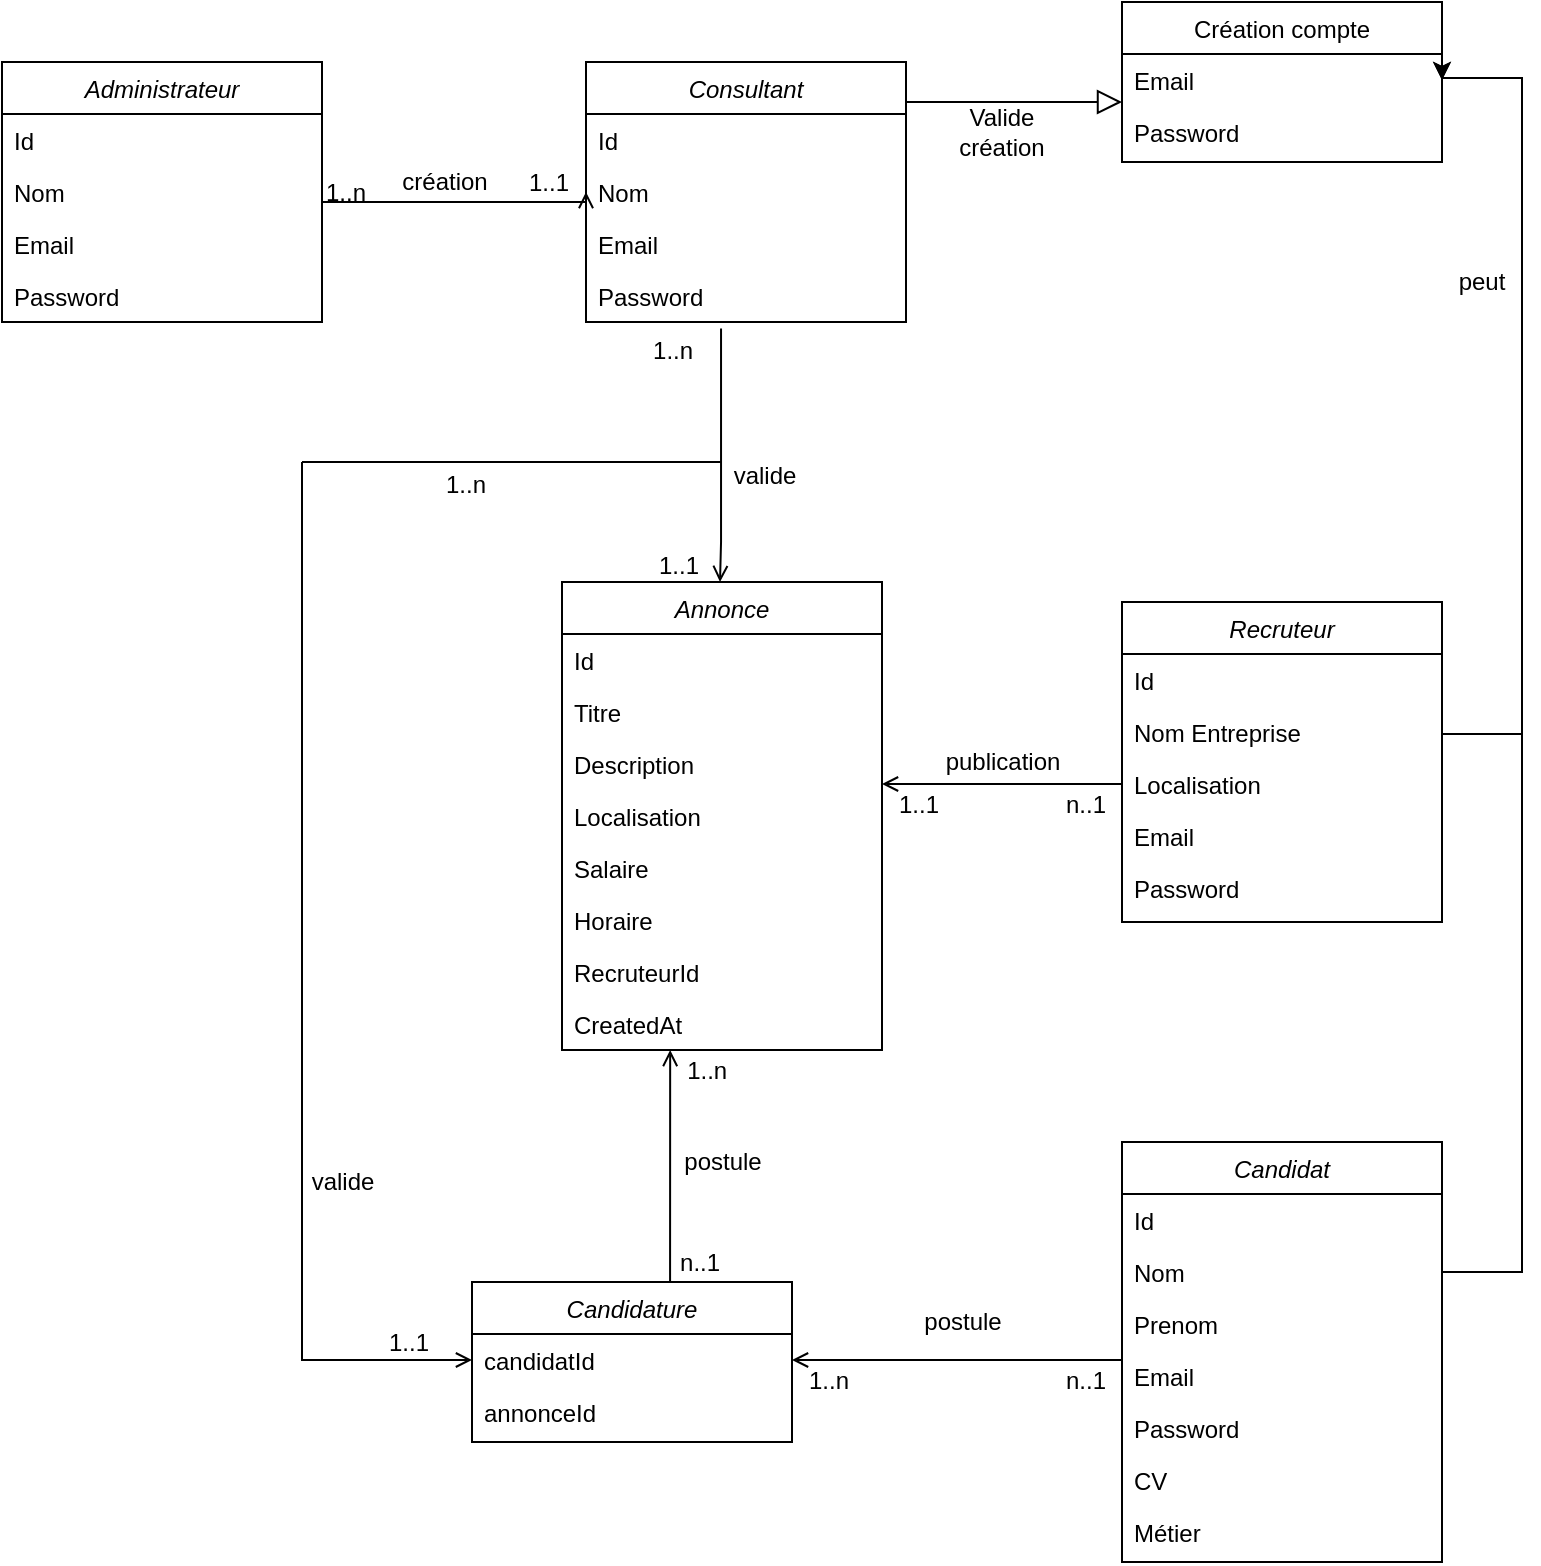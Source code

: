 <mxfile version="12.2.4" pages="1"><diagram id="C5RBs43oDa-KdzZeNtuy" name="Page-1"><mxGraphModel dx="806" dy="304" grid="1" gridSize="10" guides="1" tooltips="1" connect="1" arrows="1" fold="1" page="1" pageScale="1" pageWidth="827" pageHeight="1169" math="0" shadow="0"><root><mxCell id="WIyWlLk6GJQsqaUBKTNV-0"/><mxCell id="WIyWlLk6GJQsqaUBKTNV-1" parent="WIyWlLk6GJQsqaUBKTNV-0"/><mxCell id="zkfFHV4jXpPFQw0GAbJ--0" value="Administrateur" style="swimlane;fontStyle=2;align=center;verticalAlign=top;childLayout=stackLayout;horizontal=1;startSize=26;horizontalStack=0;resizeParent=1;resizeLast=0;collapsible=1;marginBottom=0;rounded=0;shadow=0;strokeWidth=1;" parent="WIyWlLk6GJQsqaUBKTNV-1" vertex="1"><mxGeometry x="40" y="240" width="160" height="130" as="geometry"><mxRectangle x="230" y="140" width="160" height="26" as="alternateBounds"/></mxGeometry></mxCell><mxCell id="zkfFHV4jXpPFQw0GAbJ--1" value="Id" style="text;align=left;verticalAlign=top;spacingLeft=4;spacingRight=4;overflow=hidden;rotatable=0;points=[[0,0.5],[1,0.5]];portConstraint=eastwest;" parent="zkfFHV4jXpPFQw0GAbJ--0" vertex="1"><mxGeometry y="26" width="160" height="26" as="geometry"/></mxCell><mxCell id="zkfFHV4jXpPFQw0GAbJ--2" value="Nom" style="text;align=left;verticalAlign=top;spacingLeft=4;spacingRight=4;overflow=hidden;rotatable=0;points=[[0,0.5],[1,0.5]];portConstraint=eastwest;rounded=0;shadow=0;html=0;" parent="zkfFHV4jXpPFQw0GAbJ--0" vertex="1"><mxGeometry y="52" width="160" height="26" as="geometry"/></mxCell><mxCell id="zkfFHV4jXpPFQw0GAbJ--5" value="Email" style="text;align=left;verticalAlign=top;spacingLeft=4;spacingRight=4;overflow=hidden;rotatable=0;points=[[0,0.5],[1,0.5]];portConstraint=eastwest;" parent="zkfFHV4jXpPFQw0GAbJ--0" vertex="1"><mxGeometry y="78" width="160" height="26" as="geometry"/></mxCell><mxCell id="gV3P8yYmzxXZc25CLEeH-0" value="Password" style="text;align=left;verticalAlign=top;spacingLeft=4;spacingRight=4;overflow=hidden;rotatable=0;points=[[0,0.5],[1,0.5]];portConstraint=eastwest;" parent="zkfFHV4jXpPFQw0GAbJ--0" vertex="1"><mxGeometry y="104" width="160" height="26" as="geometry"/></mxCell><mxCell id="zkfFHV4jXpPFQw0GAbJ--26" value="" style="endArrow=open;shadow=0;strokeWidth=1;rounded=0;endFill=1;edgeStyle=elbowEdgeStyle;elbow=vertical;entryX=0;entryY=0.5;entryDx=0;entryDy=0;" parent="WIyWlLk6GJQsqaUBKTNV-1" source="zkfFHV4jXpPFQw0GAbJ--0" target="gV3P8yYmzxXZc25CLEeH-4" edge="1"><mxGeometry x="0.5" y="41" relative="1" as="geometry"><mxPoint x="340" y="392" as="sourcePoint"/><mxPoint x="468" y="370" as="targetPoint"/><mxPoint x="-40" y="32" as="offset"/><Array as="points"><mxPoint x="410" y="310"/></Array></mxGeometry></mxCell><mxCell id="zkfFHV4jXpPFQw0GAbJ--27" value="1..n" style="resizable=0;align=left;verticalAlign=bottom;labelBackgroundColor=none;fontSize=12;" parent="zkfFHV4jXpPFQw0GAbJ--26" connectable="0" vertex="1"><mxGeometry x="-1" relative="1" as="geometry"><mxPoint y="4" as="offset"/></mxGeometry></mxCell><mxCell id="zkfFHV4jXpPFQw0GAbJ--28" value="1..1" style="resizable=0;align=right;verticalAlign=bottom;labelBackgroundColor=none;fontSize=12;" parent="zkfFHV4jXpPFQw0GAbJ--26" connectable="0" vertex="1"><mxGeometry x="1" relative="1" as="geometry"><mxPoint x="-7" y="4" as="offset"/></mxGeometry></mxCell><mxCell id="zkfFHV4jXpPFQw0GAbJ--29" value="création" style="text;html=1;resizable=0;points=[];;align=center;verticalAlign=middle;labelBackgroundColor=none;rounded=0;shadow=0;strokeWidth=1;fontSize=12;" parent="zkfFHV4jXpPFQw0GAbJ--26" vertex="1" connectable="0"><mxGeometry x="0.5" y="49" relative="1" as="geometry"><mxPoint x="-42" y="39" as="offset"/></mxGeometry></mxCell><mxCell id="gV3P8yYmzxXZc25CLEeH-2" value="Consultant" style="swimlane;fontStyle=2;align=center;verticalAlign=top;childLayout=stackLayout;horizontal=1;startSize=26;horizontalStack=0;resizeParent=1;resizeLast=0;collapsible=1;marginBottom=0;rounded=0;shadow=0;strokeWidth=1;" parent="WIyWlLk6GJQsqaUBKTNV-1" vertex="1"><mxGeometry x="332" y="240" width="160" height="130" as="geometry"><mxRectangle x="230" y="140" width="160" height="26" as="alternateBounds"/></mxGeometry></mxCell><mxCell id="gV3P8yYmzxXZc25CLEeH-3" value="Id" style="text;align=left;verticalAlign=top;spacingLeft=4;spacingRight=4;overflow=hidden;rotatable=0;points=[[0,0.5],[1,0.5]];portConstraint=eastwest;" parent="gV3P8yYmzxXZc25CLEeH-2" vertex="1"><mxGeometry y="26" width="160" height="26" as="geometry"/></mxCell><mxCell id="gV3P8yYmzxXZc25CLEeH-4" value="Nom" style="text;align=left;verticalAlign=top;spacingLeft=4;spacingRight=4;overflow=hidden;rotatable=0;points=[[0,0.5],[1,0.5]];portConstraint=eastwest;rounded=0;shadow=0;html=0;" parent="gV3P8yYmzxXZc25CLEeH-2" vertex="1"><mxGeometry y="52" width="160" height="26" as="geometry"/></mxCell><mxCell id="gV3P8yYmzxXZc25CLEeH-6" value="Email" style="text;align=left;verticalAlign=top;spacingLeft=4;spacingRight=4;overflow=hidden;rotatable=0;points=[[0,0.5],[1,0.5]];portConstraint=eastwest;" parent="gV3P8yYmzxXZc25CLEeH-2" vertex="1"><mxGeometry y="78" width="160" height="26" as="geometry"/></mxCell><mxCell id="gV3P8yYmzxXZc25CLEeH-8" value="Password" style="text;align=left;verticalAlign=top;spacingLeft=4;spacingRight=4;overflow=hidden;rotatable=0;points=[[0,0.5],[1,0.5]];portConstraint=eastwest;" parent="gV3P8yYmzxXZc25CLEeH-2" vertex="1"><mxGeometry y="104" width="160" height="26" as="geometry"/></mxCell><mxCell id="gV3P8yYmzxXZc25CLEeH-18" value="Recruteur" style="swimlane;fontStyle=2;align=center;verticalAlign=top;childLayout=stackLayout;horizontal=1;startSize=26;horizontalStack=0;resizeParent=1;resizeLast=0;collapsible=1;marginBottom=0;rounded=0;shadow=0;strokeWidth=1;" parent="WIyWlLk6GJQsqaUBKTNV-1" vertex="1"><mxGeometry x="600" y="510" width="160" height="160" as="geometry"><mxRectangle x="230" y="140" width="160" height="26" as="alternateBounds"/></mxGeometry></mxCell><mxCell id="gV3P8yYmzxXZc25CLEeH-19" value="Id" style="text;align=left;verticalAlign=top;spacingLeft=4;spacingRight=4;overflow=hidden;rotatable=0;points=[[0,0.5],[1,0.5]];portConstraint=eastwest;" parent="gV3P8yYmzxXZc25CLEeH-18" vertex="1"><mxGeometry y="26" width="160" height="26" as="geometry"/></mxCell><mxCell id="gV3P8yYmzxXZc25CLEeH-20" value="Nom Entreprise" style="text;align=left;verticalAlign=top;spacingLeft=4;spacingRight=4;overflow=hidden;rotatable=0;points=[[0,0.5],[1,0.5]];portConstraint=eastwest;rounded=0;shadow=0;html=0;" parent="gV3P8yYmzxXZc25CLEeH-18" vertex="1"><mxGeometry y="52" width="160" height="26" as="geometry"/></mxCell><mxCell id="gV3P8yYmzxXZc25CLEeH-41" value="Localisation" style="text;align=left;verticalAlign=top;spacingLeft=4;spacingRight=4;overflow=hidden;rotatable=0;points=[[0,0.5],[1,0.5]];portConstraint=eastwest;" parent="gV3P8yYmzxXZc25CLEeH-18" vertex="1"><mxGeometry y="78" width="160" height="26" as="geometry"/></mxCell><mxCell id="gV3P8yYmzxXZc25CLEeH-22" value="Email" style="text;align=left;verticalAlign=top;spacingLeft=4;spacingRight=4;overflow=hidden;rotatable=0;points=[[0,0.5],[1,0.5]];portConstraint=eastwest;" parent="gV3P8yYmzxXZc25CLEeH-18" vertex="1"><mxGeometry y="104" width="160" height="26" as="geometry"/></mxCell><mxCell id="gV3P8yYmzxXZc25CLEeH-23" value="Password" style="text;align=left;verticalAlign=top;spacingLeft=4;spacingRight=4;overflow=hidden;rotatable=0;points=[[0,0.5],[1,0.5]];portConstraint=eastwest;" parent="gV3P8yYmzxXZc25CLEeH-18" vertex="1"><mxGeometry y="130" width="160" height="26" as="geometry"/></mxCell><mxCell id="gV3P8yYmzxXZc25CLEeH-34" value="Candidat" style="swimlane;fontStyle=2;align=center;verticalAlign=top;childLayout=stackLayout;horizontal=1;startSize=26;horizontalStack=0;resizeParent=1;resizeLast=0;collapsible=1;marginBottom=0;rounded=0;shadow=0;strokeWidth=1;" parent="WIyWlLk6GJQsqaUBKTNV-1" vertex="1"><mxGeometry x="600" y="780" width="160" height="210" as="geometry"><mxRectangle x="230" y="140" width="160" height="26" as="alternateBounds"/></mxGeometry></mxCell><mxCell id="gV3P8yYmzxXZc25CLEeH-35" value="Id" style="text;align=left;verticalAlign=top;spacingLeft=4;spacingRight=4;overflow=hidden;rotatable=0;points=[[0,0.5],[1,0.5]];portConstraint=eastwest;" parent="gV3P8yYmzxXZc25CLEeH-34" vertex="1"><mxGeometry y="26" width="160" height="26" as="geometry"/></mxCell><mxCell id="gV3P8yYmzxXZc25CLEeH-36" value="Nom" style="text;align=left;verticalAlign=top;spacingLeft=4;spacingRight=4;overflow=hidden;rotatable=0;points=[[0,0.5],[1,0.5]];portConstraint=eastwest;rounded=0;shadow=0;html=0;" parent="gV3P8yYmzxXZc25CLEeH-34" vertex="1"><mxGeometry y="52" width="160" height="26" as="geometry"/></mxCell><mxCell id="gV3P8yYmzxXZc25CLEeH-37" value="Prenom" style="text;align=left;verticalAlign=top;spacingLeft=4;spacingRight=4;overflow=hidden;rotatable=0;points=[[0,0.5],[1,0.5]];portConstraint=eastwest;rounded=0;shadow=0;html=0;" parent="gV3P8yYmzxXZc25CLEeH-34" vertex="1"><mxGeometry y="78" width="160" height="26" as="geometry"/></mxCell><mxCell id="gV3P8yYmzxXZc25CLEeH-38" value="Email" style="text;align=left;verticalAlign=top;spacingLeft=4;spacingRight=4;overflow=hidden;rotatable=0;points=[[0,0.5],[1,0.5]];portConstraint=eastwest;" parent="gV3P8yYmzxXZc25CLEeH-34" vertex="1"><mxGeometry y="104" width="160" height="26" as="geometry"/></mxCell><mxCell id="gV3P8yYmzxXZc25CLEeH-39" value="Password" style="text;align=left;verticalAlign=top;spacingLeft=4;spacingRight=4;overflow=hidden;rotatable=0;points=[[0,0.5],[1,0.5]];portConstraint=eastwest;" parent="gV3P8yYmzxXZc25CLEeH-34" vertex="1"><mxGeometry y="130" width="160" height="26" as="geometry"/></mxCell><mxCell id="gV3P8yYmzxXZc25CLEeH-81" value="CV" style="text;align=left;verticalAlign=top;spacingLeft=4;spacingRight=4;overflow=hidden;rotatable=0;points=[[0,0.5],[1,0.5]];portConstraint=eastwest;" parent="gV3P8yYmzxXZc25CLEeH-34" vertex="1"><mxGeometry y="156" width="160" height="26" as="geometry"/></mxCell><mxCell id="13" value="Métier" style="text;align=left;verticalAlign=top;spacingLeft=4;spacingRight=4;overflow=hidden;rotatable=0;points=[[0,0.5],[1,0.5]];portConstraint=eastwest;" parent="gV3P8yYmzxXZc25CLEeH-34" vertex="1"><mxGeometry y="182" width="160" height="26" as="geometry"/></mxCell><mxCell id="gV3P8yYmzxXZc25CLEeH-42" value="Annonce" style="swimlane;fontStyle=2;align=center;verticalAlign=top;childLayout=stackLayout;horizontal=1;startSize=26;horizontalStack=0;resizeParent=1;resizeLast=0;collapsible=1;marginBottom=0;rounded=0;shadow=0;strokeWidth=1;" parent="WIyWlLk6GJQsqaUBKTNV-1" vertex="1"><mxGeometry x="320" y="500" width="160" height="234" as="geometry"><mxRectangle x="230" y="140" width="160" height="26" as="alternateBounds"/></mxGeometry></mxCell><mxCell id="gV3P8yYmzxXZc25CLEeH-43" value="Id" style="text;align=left;verticalAlign=top;spacingLeft=4;spacingRight=4;overflow=hidden;rotatable=0;points=[[0,0.5],[1,0.5]];portConstraint=eastwest;" parent="gV3P8yYmzxXZc25CLEeH-42" vertex="1"><mxGeometry y="26" width="160" height="26" as="geometry"/></mxCell><mxCell id="gV3P8yYmzxXZc25CLEeH-44" value="Titre" style="text;align=left;verticalAlign=top;spacingLeft=4;spacingRight=4;overflow=hidden;rotatable=0;points=[[0,0.5],[1,0.5]];portConstraint=eastwest;rounded=0;shadow=0;html=0;" parent="gV3P8yYmzxXZc25CLEeH-42" vertex="1"><mxGeometry y="52" width="160" height="26" as="geometry"/></mxCell><mxCell id="gV3P8yYmzxXZc25CLEeH-49" value="Description" style="text;align=left;verticalAlign=top;spacingLeft=4;spacingRight=4;overflow=hidden;rotatable=0;points=[[0,0.5],[1,0.5]];portConstraint=eastwest;" parent="gV3P8yYmzxXZc25CLEeH-42" vertex="1"><mxGeometry y="78" width="160" height="26" as="geometry"/></mxCell><mxCell id="gV3P8yYmzxXZc25CLEeH-45" value="Localisation" style="text;align=left;verticalAlign=top;spacingLeft=4;spacingRight=4;overflow=hidden;rotatable=0;points=[[0,0.5],[1,0.5]];portConstraint=eastwest;rounded=0;shadow=0;html=0;" parent="gV3P8yYmzxXZc25CLEeH-42" vertex="1"><mxGeometry y="104" width="160" height="26" as="geometry"/></mxCell><mxCell id="gV3P8yYmzxXZc25CLEeH-46" value="Salaire" style="text;align=left;verticalAlign=top;spacingLeft=4;spacingRight=4;overflow=hidden;rotatable=0;points=[[0,0.5],[1,0.5]];portConstraint=eastwest;" parent="gV3P8yYmzxXZc25CLEeH-42" vertex="1"><mxGeometry y="130" width="160" height="26" as="geometry"/></mxCell><mxCell id="gV3P8yYmzxXZc25CLEeH-47" value="Horaire" style="text;align=left;verticalAlign=top;spacingLeft=4;spacingRight=4;overflow=hidden;rotatable=0;points=[[0,0.5],[1,0.5]];portConstraint=eastwest;" parent="gV3P8yYmzxXZc25CLEeH-42" vertex="1"><mxGeometry y="156" width="160" height="26" as="geometry"/></mxCell><mxCell id="0" value="RecruteurId" style="text;align=left;verticalAlign=top;spacingLeft=4;spacingRight=4;overflow=hidden;rotatable=0;points=[[0,0.5],[1,0.5]];portConstraint=eastwest;" parent="gV3P8yYmzxXZc25CLEeH-42" vertex="1"><mxGeometry y="182" width="160" height="26" as="geometry"/></mxCell><mxCell id="12" value="CreatedAt" style="text;align=left;verticalAlign=top;spacingLeft=4;spacingRight=4;overflow=hidden;rotatable=0;points=[[0,0.5],[1,0.5]];portConstraint=eastwest;" parent="gV3P8yYmzxXZc25CLEeH-42" vertex="1"><mxGeometry y="208" width="160" height="26" as="geometry"/></mxCell><mxCell id="gV3P8yYmzxXZc25CLEeH-50" value="" style="endArrow=open;shadow=0;strokeWidth=1;rounded=0;endFill=1;edgeStyle=elbowEdgeStyle;elbow=vertical;exitX=0;exitY=0.5;exitDx=0;exitDy=0;" parent="WIyWlLk6GJQsqaUBKTNV-1" source="gV3P8yYmzxXZc25CLEeH-41" edge="1"><mxGeometry x="0.5" y="41" relative="1" as="geometry"><mxPoint x="468" y="438" as="sourcePoint"/><mxPoint x="480" y="601" as="targetPoint"/><mxPoint x="-40" y="32" as="offset"/><Array as="points"><mxPoint x="560" y="601"/></Array></mxGeometry></mxCell><mxCell id="gV3P8yYmzxXZc25CLEeH-51" value="n..1" style="resizable=0;align=left;verticalAlign=bottom;labelBackgroundColor=none;fontSize=12;" parent="gV3P8yYmzxXZc25CLEeH-50" connectable="0" vertex="1"><mxGeometry x="-1" relative="1" as="geometry"><mxPoint x="-30" y="19" as="offset"/></mxGeometry></mxCell><mxCell id="gV3P8yYmzxXZc25CLEeH-52" value="1..1" style="resizable=0;align=right;verticalAlign=bottom;labelBackgroundColor=none;fontSize=12;" parent="gV3P8yYmzxXZc25CLEeH-50" connectable="0" vertex="1"><mxGeometry x="1" relative="1" as="geometry"><mxPoint x="30" y="19" as="offset"/></mxGeometry></mxCell><mxCell id="gV3P8yYmzxXZc25CLEeH-53" value="publication" style="text;html=1;resizable=0;points=[];;align=center;verticalAlign=middle;labelBackgroundColor=none;rounded=0;shadow=0;strokeWidth=1;fontSize=12;" parent="gV3P8yYmzxXZc25CLEeH-50" vertex="1" connectable="0"><mxGeometry x="0.5" y="49" relative="1" as="geometry"><mxPoint x="30" y="-60" as="offset"/></mxGeometry></mxCell><mxCell id="gV3P8yYmzxXZc25CLEeH-71" value="" style="endArrow=open;shadow=0;strokeWidth=1;rounded=0;endFill=1;edgeStyle=elbowEdgeStyle;elbow=vertical;entryX=1;entryY=0.5;entryDx=0;entryDy=0;" parent="WIyWlLk6GJQsqaUBKTNV-1" target="16" edge="1"><mxGeometry x="0.5" y="41" relative="1" as="geometry"><mxPoint x="600" y="889" as="sourcePoint"/><mxPoint x="469" y="740" as="targetPoint"/><mxPoint x="-40" y="32" as="offset"/><Array as="points"><mxPoint x="510" y="889"/><mxPoint x="530" y="790"/></Array></mxGeometry></mxCell><mxCell id="gV3P8yYmzxXZc25CLEeH-72" value="n..1" style="resizable=0;align=left;verticalAlign=bottom;labelBackgroundColor=none;fontSize=12;" parent="gV3P8yYmzxXZc25CLEeH-71" connectable="0" vertex="1"><mxGeometry x="-1" relative="1" as="geometry"><mxPoint x="-30" y="19" as="offset"/></mxGeometry></mxCell><mxCell id="gV3P8yYmzxXZc25CLEeH-73" value="1..n" style="resizable=0;align=right;verticalAlign=bottom;labelBackgroundColor=none;fontSize=12;" parent="gV3P8yYmzxXZc25CLEeH-71" connectable="0" vertex="1"><mxGeometry x="1" relative="1" as="geometry"><mxPoint x="30" y="19" as="offset"/></mxGeometry></mxCell><mxCell id="gV3P8yYmzxXZc25CLEeH-74" value="postule" style="text;html=1;resizable=0;points=[];;align=center;verticalAlign=middle;labelBackgroundColor=none;rounded=0;shadow=0;strokeWidth=1;fontSize=12;" parent="gV3P8yYmzxXZc25CLEeH-71" vertex="1" connectable="0"><mxGeometry x="0.5" y="49" relative="1" as="geometry"><mxPoint x="44" y="-68" as="offset"/></mxGeometry></mxCell><mxCell id="gV3P8yYmzxXZc25CLEeH-75" value="Création compte" style="swimlane;fontStyle=0;align=center;verticalAlign=top;childLayout=stackLayout;horizontal=1;startSize=26;horizontalStack=0;resizeParent=1;resizeLast=0;collapsible=1;marginBottom=0;rounded=0;shadow=0;strokeWidth=1;" parent="WIyWlLk6GJQsqaUBKTNV-1" vertex="1"><mxGeometry x="600" y="210" width="160" height="80" as="geometry"><mxRectangle x="340" y="380" width="170" height="26" as="alternateBounds"/></mxGeometry></mxCell><mxCell id="gV3P8yYmzxXZc25CLEeH-76" value="Email" style="text;align=left;verticalAlign=top;spacingLeft=4;spacingRight=4;overflow=hidden;rotatable=0;points=[[0,0.5],[1,0.5]];portConstraint=eastwest;" parent="gV3P8yYmzxXZc25CLEeH-75" vertex="1"><mxGeometry y="26" width="160" height="26" as="geometry"/></mxCell><mxCell id="gV3P8yYmzxXZc25CLEeH-77" value="Password" style="text;align=left;verticalAlign=top;spacingLeft=4;spacingRight=4;overflow=hidden;rotatable=0;points=[[0,0.5],[1,0.5]];portConstraint=eastwest;" parent="gV3P8yYmzxXZc25CLEeH-75" vertex="1"><mxGeometry y="52" width="160" height="26" as="geometry"/></mxCell><mxCell id="gV3P8yYmzxXZc25CLEeH-79" value="" style="endArrow=block;endSize=10;endFill=0;shadow=0;strokeWidth=1;rounded=0;edgeStyle=elbowEdgeStyle;elbow=vertical;" parent="WIyWlLk6GJQsqaUBKTNV-1" edge="1"><mxGeometry width="160" relative="1" as="geometry"><mxPoint x="492" y="260" as="sourcePoint"/><mxPoint x="600" y="260" as="targetPoint"/><Array as="points"><mxPoint x="550" y="260"/></Array></mxGeometry></mxCell><mxCell id="gV3P8yYmzxXZc25CLEeH-80" value="Valide création" style="text;html=1;strokeColor=none;fillColor=none;align=center;verticalAlign=middle;whiteSpace=wrap;rounded=0;" parent="WIyWlLk6GJQsqaUBKTNV-1" vertex="1"><mxGeometry x="510" y="260" width="60" height="30" as="geometry"/></mxCell><mxCell id="gV3P8yYmzxXZc25CLEeH-87" value="" style="endArrow=open;shadow=0;strokeWidth=1;rounded=0;endFill=1;edgeStyle=elbowEdgeStyle;elbow=vertical;exitX=0.422;exitY=1.123;exitDx=0;exitDy=0;exitPerimeter=0;" parent="WIyWlLk6GJQsqaUBKTNV-1" source="gV3P8yYmzxXZc25CLEeH-8" edge="1"><mxGeometry x="0.5" y="41" relative="1" as="geometry"><mxPoint x="399.41" y="400" as="sourcePoint"/><mxPoint x="399" y="500" as="targetPoint"/><mxPoint x="-40" y="32" as="offset"/><Array as="points"><mxPoint x="339.41" y="480"/></Array></mxGeometry></mxCell><mxCell id="gV3P8yYmzxXZc25CLEeH-88" value="1..n" style="resizable=0;align=left;verticalAlign=bottom;labelBackgroundColor=none;fontSize=12;" parent="gV3P8yYmzxXZc25CLEeH-87" connectable="0" vertex="1"><mxGeometry x="-1" relative="1" as="geometry"><mxPoint x="-36" y="20" as="offset"/></mxGeometry></mxCell><mxCell id="gV3P8yYmzxXZc25CLEeH-89" value="1..1" style="resizable=0;align=right;verticalAlign=bottom;labelBackgroundColor=none;fontSize=12;" parent="gV3P8yYmzxXZc25CLEeH-87" connectable="0" vertex="1"><mxGeometry x="1" relative="1" as="geometry"><mxPoint x="-9" y="0.5" as="offset"/></mxGeometry></mxCell><mxCell id="gV3P8yYmzxXZc25CLEeH-90" value="valide" style="text;html=1;resizable=0;points=[];;align=center;verticalAlign=middle;labelBackgroundColor=none;rounded=0;shadow=0;strokeWidth=1;fontSize=12;" parent="gV3P8yYmzxXZc25CLEeH-87" vertex="1" connectable="0"><mxGeometry x="0.5" y="49" relative="1" as="geometry"><mxPoint x="-28" y="-22" as="offset"/></mxGeometry></mxCell><mxCell id="gV3P8yYmzxXZc25CLEeH-91" value="" style="endArrow=open;shadow=0;strokeWidth=1;rounded=0;endFill=1;edgeStyle=elbowEdgeStyle;elbow=vertical;entryX=0;entryY=0.5;entryDx=0;entryDy=0;" parent="WIyWlLk6GJQsqaUBKTNV-1" target="16" edge="1"><mxGeometry x="0.5" y="41" relative="1" as="geometry"><mxPoint x="190" y="440" as="sourcePoint"/><mxPoint x="230" y="900" as="targetPoint"/><mxPoint x="-40" y="32" as="offset"/><Array as="points"><mxPoint x="230" y="889"/><mxPoint x="140" y="470"/><mxPoint x="130" y="510"/><mxPoint x="120" y="540"/><mxPoint x="150" y="750"/></Array></mxGeometry></mxCell><mxCell id="gV3P8yYmzxXZc25CLEeH-92" value="1..n" style="resizable=0;align=left;verticalAlign=bottom;labelBackgroundColor=none;fontSize=12;" parent="gV3P8yYmzxXZc25CLEeH-91" connectable="0" vertex="1"><mxGeometry x="-1" relative="1" as="geometry"><mxPoint x="70" y="20" as="offset"/></mxGeometry></mxCell><mxCell id="gV3P8yYmzxXZc25CLEeH-93" value="1..1" style="resizable=0;align=right;verticalAlign=bottom;labelBackgroundColor=none;fontSize=12;" parent="gV3P8yYmzxXZc25CLEeH-91" connectable="0" vertex="1"><mxGeometry x="1" relative="1" as="geometry"><mxPoint x="-20" as="offset"/></mxGeometry></mxCell><mxCell id="gV3P8yYmzxXZc25CLEeH-94" value="valide" style="text;html=1;resizable=0;points=[];;align=center;verticalAlign=middle;labelBackgroundColor=none;rounded=0;shadow=0;strokeWidth=1;fontSize=12;" parent="gV3P8yYmzxXZc25CLEeH-91" vertex="1" connectable="0"><mxGeometry x="0.5" y="49" relative="1" as="geometry"><mxPoint x="-29" y="-41" as="offset"/></mxGeometry></mxCell><mxCell id="gV3P8yYmzxXZc25CLEeH-95" value="" style="endArrow=none;html=1;rounded=0;" parent="WIyWlLk6GJQsqaUBKTNV-1" edge="1"><mxGeometry width="50" height="50" relative="1" as="geometry"><mxPoint x="190" y="440" as="sourcePoint"/><mxPoint x="400" y="440" as="targetPoint"/></mxGeometry></mxCell><mxCell id="gV3P8yYmzxXZc25CLEeH-98" value="peut" style="text;html=1;strokeColor=none;fillColor=none;align=center;verticalAlign=middle;whiteSpace=wrap;rounded=0;" parent="WIyWlLk6GJQsqaUBKTNV-1" vertex="1"><mxGeometry x="760" y="340" width="40" height="20" as="geometry"/></mxCell><mxCell id="15" value="Candidature" style="swimlane;fontStyle=2;align=center;verticalAlign=top;childLayout=stackLayout;horizontal=1;startSize=26;horizontalStack=0;resizeParent=1;resizeLast=0;collapsible=1;marginBottom=0;rounded=0;shadow=0;strokeWidth=1;" parent="WIyWlLk6GJQsqaUBKTNV-1" vertex="1"><mxGeometry x="275" y="850" width="160" height="80" as="geometry"><mxRectangle x="230" y="140" width="160" height="26" as="alternateBounds"/></mxGeometry></mxCell><mxCell id="16" value="candidatId" style="text;align=left;verticalAlign=top;spacingLeft=4;spacingRight=4;overflow=hidden;rotatable=0;points=[[0,0.5],[1,0.5]];portConstraint=eastwest;" parent="15" vertex="1"><mxGeometry y="26" width="160" height="26" as="geometry"/></mxCell><mxCell id="17" value="annonceId" style="text;align=left;verticalAlign=top;spacingLeft=4;spacingRight=4;overflow=hidden;rotatable=0;points=[[0,0.5],[1,0.5]];portConstraint=eastwest;rounded=0;shadow=0;html=0;" parent="15" vertex="1"><mxGeometry y="52" width="160" height="26" as="geometry"/></mxCell><mxCell id="25" value="" style="endArrow=open;shadow=0;strokeWidth=1;rounded=0;endFill=1;edgeStyle=elbowEdgeStyle;elbow=vertical;exitX=0.619;exitY=0.001;exitDx=0;exitDy=0;exitPerimeter=0;entryX=0.338;entryY=0.999;entryDx=0;entryDy=0;entryPerimeter=0;" parent="WIyWlLk6GJQsqaUBKTNV-1" source="15" target="12" edge="1"><mxGeometry x="0.5" y="41" relative="1" as="geometry"><mxPoint x="374" y="816" as="sourcePoint"/><mxPoint x="374" y="740" as="targetPoint"/><mxPoint x="-40" y="32" as="offset"/><Array as="points"><mxPoint x="374" y="840"/><mxPoint x="374" y="820"/><mxPoint x="374" y="800"/><mxPoint x="374" y="790"/><mxPoint x="374" y="780"/><mxPoint x="374" y="770"/><mxPoint x="374" y="780"/></Array></mxGeometry></mxCell><mxCell id="26" value="n..1" style="resizable=0;align=left;verticalAlign=bottom;labelBackgroundColor=none;fontSize=12;" parent="25" connectable="0" vertex="1"><mxGeometry x="-1" relative="1" as="geometry"><mxPoint x="3" y="-1" as="offset"/></mxGeometry></mxCell><mxCell id="27" value="1..n" style="resizable=0;align=right;verticalAlign=bottom;labelBackgroundColor=none;fontSize=12;" parent="25" connectable="0" vertex="1"><mxGeometry x="1" relative="1" as="geometry"><mxPoint x="30" y="19" as="offset"/></mxGeometry></mxCell><mxCell id="28" value="postule" style="text;html=1;resizable=0;points=[];;align=center;verticalAlign=middle;labelBackgroundColor=none;rounded=0;shadow=0;strokeWidth=1;fontSize=12;" parent="25" vertex="1" connectable="0"><mxGeometry x="0.5" y="49" relative="1" as="geometry"><mxPoint x="75" y="27" as="offset"/></mxGeometry></mxCell><mxCell id="29" style="edgeStyle=orthogonalEdgeStyle;rounded=0;orthogonalLoop=1;jettySize=auto;html=1;exitX=1;exitY=0.5;exitDx=0;exitDy=0;entryX=1;entryY=0.5;entryDx=0;entryDy=0;" parent="WIyWlLk6GJQsqaUBKTNV-1" source="gV3P8yYmzxXZc25CLEeH-20" target="gV3P8yYmzxXZc25CLEeH-76" edge="1"><mxGeometry relative="1" as="geometry"><Array as="points"><mxPoint x="800" y="576"/><mxPoint x="800" y="248"/></Array></mxGeometry></mxCell><mxCell id="30" style="edgeStyle=orthogonalEdgeStyle;rounded=0;orthogonalLoop=1;jettySize=auto;html=1;exitX=1;exitY=0.5;exitDx=0;exitDy=0;entryX=1;entryY=0.5;entryDx=0;entryDy=0;" parent="WIyWlLk6GJQsqaUBKTNV-1" source="gV3P8yYmzxXZc25CLEeH-36" target="gV3P8yYmzxXZc25CLEeH-76" edge="1"><mxGeometry relative="1" as="geometry"><Array as="points"><mxPoint x="800" y="845"/><mxPoint x="800" y="248"/></Array></mxGeometry></mxCell></root></mxGraphModel></diagram></mxfile>